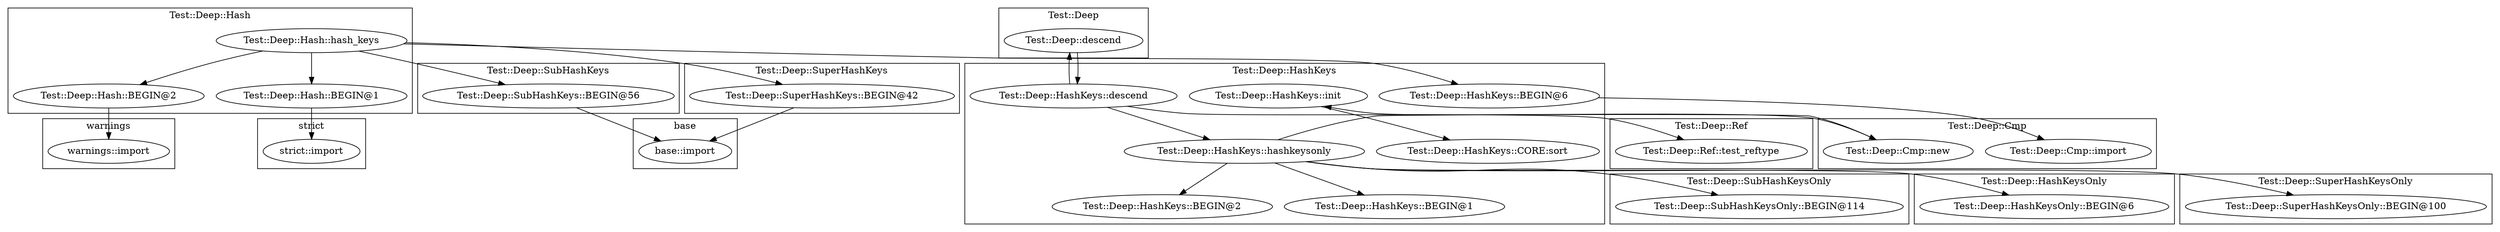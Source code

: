 digraph {
graph [overlap=false]
subgraph cluster_Test_Deep_SubHashKeys {
	label="Test::Deep::SubHashKeys";
	"Test::Deep::SubHashKeys::BEGIN@56";
}
subgraph cluster_Test_Deep_SubHashKeysOnly {
	label="Test::Deep::SubHashKeysOnly";
	"Test::Deep::SubHashKeysOnly::BEGIN@114";
}
subgraph cluster_Test_Deep {
	label="Test::Deep";
	"Test::Deep::descend";
}
subgraph cluster_Test_Deep_HashKeysOnly {
	label="Test::Deep::HashKeysOnly";
	"Test::Deep::HashKeysOnly::BEGIN@6";
}
subgraph cluster_warnings {
	label="warnings";
	"warnings::import";
}
subgraph cluster_base {
	label="base";
	"base::import";
}
subgraph cluster_Test_Deep_SuperHashKeysOnly {
	label="Test::Deep::SuperHashKeysOnly";
	"Test::Deep::SuperHashKeysOnly::BEGIN@100";
}
subgraph cluster_Test_Deep_SuperHashKeys {
	label="Test::Deep::SuperHashKeys";
	"Test::Deep::SuperHashKeys::BEGIN@42";
}
subgraph cluster_strict {
	label="strict";
	"strict::import";
}
subgraph cluster_Test_Deep_Ref {
	label="Test::Deep::Ref";
	"Test::Deep::Ref::test_reftype";
}
subgraph cluster_Test_Deep_Hash {
	label="Test::Deep::Hash";
	"Test::Deep::Hash::hash_keys";
	"Test::Deep::Hash::BEGIN@2";
	"Test::Deep::Hash::BEGIN@1";
}
subgraph cluster_Test_Deep_HashKeys {
	label="Test::Deep::HashKeys";
	"Test::Deep::HashKeys::BEGIN@2";
	"Test::Deep::HashKeys::descend";
	"Test::Deep::HashKeys::CORE:sort";
	"Test::Deep::HashKeys::BEGIN@1";
	"Test::Deep::HashKeys::hashkeysonly";
	"Test::Deep::HashKeys::init";
	"Test::Deep::HashKeys::BEGIN@6";
}
subgraph cluster_Test_Deep_Cmp {
	label="Test::Deep::Cmp";
	"Test::Deep::Cmp::import";
	"Test::Deep::Cmp::new";
}
"Test::Deep::Cmp::new" -> "Test::Deep::HashKeys::init";
"Test::Deep::HashKeys::descend" -> "Test::Deep::Ref::test_reftype";
"Test::Deep::Hash::hash_keys" -> "Test::Deep::SubHashKeys::BEGIN@56";
"Test::Deep::HashKeys::hashkeysonly" -> "Test::Deep::Cmp::new";
"Test::Deep::SubHashKeys::BEGIN@56" -> "base::import";
"Test::Deep::SuperHashKeys::BEGIN@42" -> "base::import";
"Test::Deep::HashKeys::BEGIN@6" -> "Test::Deep::Cmp::import";
"Test::Deep::HashKeys::hashkeysonly" -> "Test::Deep::HashKeysOnly::BEGIN@6";
"Test::Deep::Hash::BEGIN@2" -> "warnings::import";
"Test::Deep::Hash::hash_keys" -> "Test::Deep::SuperHashKeys::BEGIN@42";
"Test::Deep::HashKeys::descend" -> "Test::Deep::descend";
"Test::Deep::descend" -> "Test::Deep::HashKeys::descend";
"Test::Deep::Hash::hash_keys" -> "Test::Deep::Hash::BEGIN@1";
"Test::Deep::Hash::hash_keys" -> "Test::Deep::Hash::BEGIN@2";
"Test::Deep::HashKeys::hashkeysonly" -> "Test::Deep::HashKeys::BEGIN@2";
"Test::Deep::HashKeys::hashkeysonly" -> "Test::Deep::HashKeys::BEGIN@1";
"Test::Deep::HashKeys::hashkeysonly" -> "Test::Deep::SuperHashKeysOnly::BEGIN@100";
"Test::Deep::Hash::hash_keys" -> "Test::Deep::HashKeys::BEGIN@6";
"Test::Deep::HashKeys::init" -> "Test::Deep::HashKeys::CORE:sort";
"Test::Deep::HashKeys::descend" -> "Test::Deep::HashKeys::hashkeysonly";
"Test::Deep::HashKeys::hashkeysonly" -> "Test::Deep::SubHashKeysOnly::BEGIN@114";
"Test::Deep::Hash::BEGIN@1" -> "strict::import";
}
